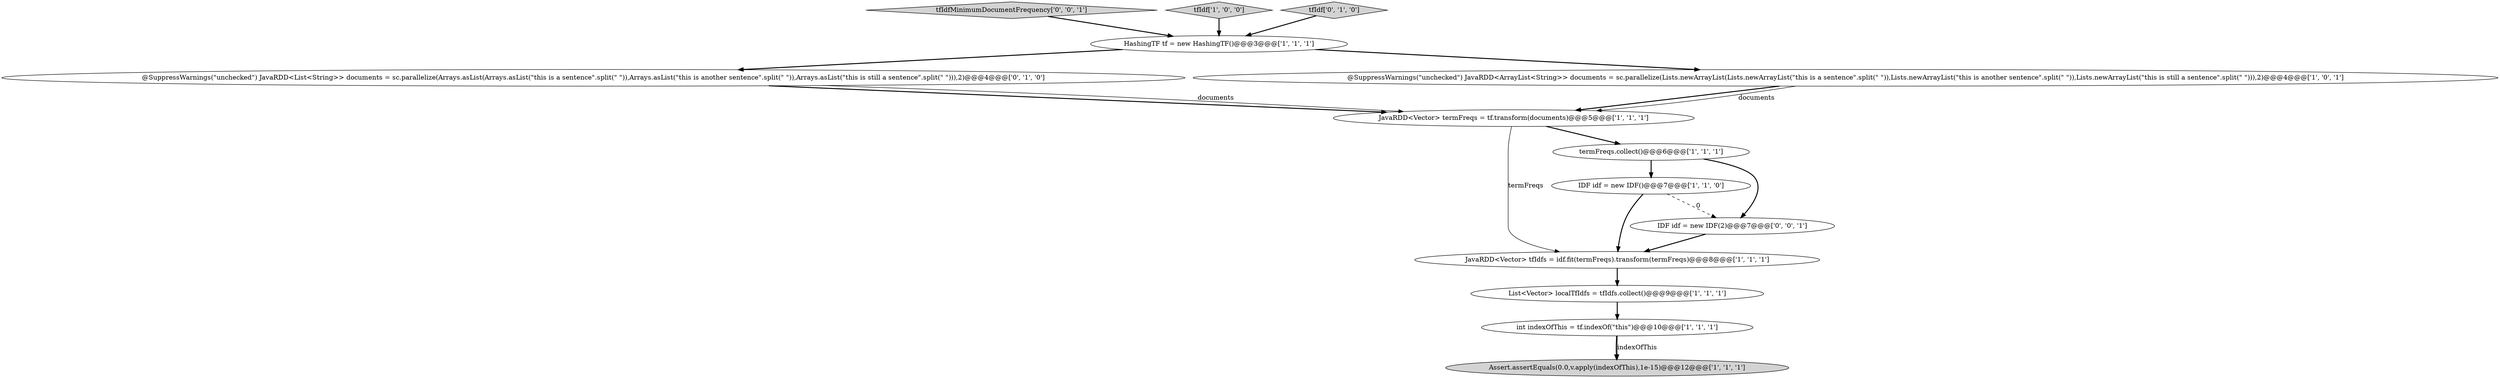 digraph {
9 [style = filled, label = "List<Vector> localTfIdfs = tfIdfs.collect()@@@9@@@['1', '1', '1']", fillcolor = white, shape = ellipse image = "AAA0AAABBB1BBB"];
12 [style = filled, label = "tfIdfMinimumDocumentFrequency['0', '0', '1']", fillcolor = lightgray, shape = diamond image = "AAA0AAABBB3BBB"];
7 [style = filled, label = "JavaRDD<Vector> tfIdfs = idf.fit(termFreqs).transform(termFreqs)@@@8@@@['1', '1', '1']", fillcolor = white, shape = ellipse image = "AAA0AAABBB1BBB"];
1 [style = filled, label = "JavaRDD<Vector> termFreqs = tf.transform(documents)@@@5@@@['1', '1', '1']", fillcolor = white, shape = ellipse image = "AAA0AAABBB1BBB"];
2 [style = filled, label = "termFreqs.collect()@@@6@@@['1', '1', '1']", fillcolor = white, shape = ellipse image = "AAA0AAABBB1BBB"];
4 [style = filled, label = "int indexOfThis = tf.indexOf(\"this\")@@@10@@@['1', '1', '1']", fillcolor = white, shape = ellipse image = "AAA0AAABBB1BBB"];
6 [style = filled, label = "IDF idf = new IDF()@@@7@@@['1', '1', '0']", fillcolor = white, shape = ellipse image = "AAA0AAABBB1BBB"];
5 [style = filled, label = "tfIdf['1', '0', '0']", fillcolor = lightgray, shape = diamond image = "AAA0AAABBB1BBB"];
0 [style = filled, label = "HashingTF tf = new HashingTF()@@@3@@@['1', '1', '1']", fillcolor = white, shape = ellipse image = "AAA0AAABBB1BBB"];
10 [style = filled, label = "@SuppressWarnings(\"unchecked\") JavaRDD<List<String>> documents = sc.parallelize(Arrays.asList(Arrays.asList(\"this is a sentence\".split(\" \")),Arrays.asList(\"this is another sentence\".split(\" \")),Arrays.asList(\"this is still a sentence\".split(\" \"))),2)@@@4@@@['0', '1', '0']", fillcolor = white, shape = ellipse image = "AAA0AAABBB2BBB"];
3 [style = filled, label = "@SuppressWarnings(\"unchecked\") JavaRDD<ArrayList<String>> documents = sc.parallelize(Lists.newArrayList(Lists.newArrayList(\"this is a sentence\".split(\" \")),Lists.newArrayList(\"this is another sentence\".split(\" \")),Lists.newArrayList(\"this is still a sentence\".split(\" \"))),2)@@@4@@@['1', '0', '1']", fillcolor = white, shape = ellipse image = "AAA0AAABBB1BBB"];
11 [style = filled, label = "tfIdf['0', '1', '0']", fillcolor = lightgray, shape = diamond image = "AAA0AAABBB2BBB"];
13 [style = filled, label = "IDF idf = new IDF(2)@@@7@@@['0', '0', '1']", fillcolor = white, shape = ellipse image = "AAA0AAABBB3BBB"];
8 [style = filled, label = "Assert.assertEquals(0.0,v.apply(indexOfThis),1e-15)@@@12@@@['1', '1', '1']", fillcolor = lightgray, shape = ellipse image = "AAA0AAABBB1BBB"];
0->3 [style = bold, label=""];
7->9 [style = bold, label=""];
4->8 [style = bold, label=""];
1->2 [style = bold, label=""];
0->10 [style = bold, label=""];
11->0 [style = bold, label=""];
4->8 [style = solid, label="indexOfThis"];
6->13 [style = dashed, label="0"];
6->7 [style = bold, label=""];
3->1 [style = bold, label=""];
5->0 [style = bold, label=""];
10->1 [style = bold, label=""];
1->7 [style = solid, label="termFreqs"];
12->0 [style = bold, label=""];
13->7 [style = bold, label=""];
2->6 [style = bold, label=""];
3->1 [style = solid, label="documents"];
9->4 [style = bold, label=""];
2->13 [style = bold, label=""];
10->1 [style = solid, label="documents"];
}
